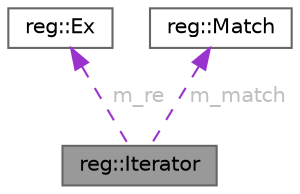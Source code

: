 digraph "reg::Iterator"
{
 // INTERACTIVE_SVG=YES
 // LATEX_PDF_SIZE
  bgcolor="transparent";
  edge [fontname=Helvetica,fontsize=10,labelfontname=Helvetica,labelfontsize=10];
  node [fontname=Helvetica,fontsize=10,shape=box,height=0.2,width=0.4];
  Node1 [label="reg::Iterator",height=0.2,width=0.4,color="gray40", fillcolor="grey60", style="filled", fontcolor="black",tooltip="Iterator class to iterator through matches."];
  Node2 -> Node1 [dir="back",color="darkorchid3",style="dashed",label=" m_re",fontcolor="grey" ];
  Node2 [label="reg::Ex",height=0.2,width=0.4,color="gray40", fillcolor="white", style="filled",URL="$d2/dd8/classreg_1_1_ex.html",tooltip="Class representing a regular expression."];
  Node3 -> Node1 [dir="back",color="darkorchid3",style="dashed",label=" m_match",fontcolor="grey" ];
  Node3 [label="reg::Match",height=0.2,width=0.4,color="gray40", fillcolor="white", style="filled",URL="$d2/ddf/classreg_1_1_match.html",tooltip="Object representing the matching results."];
}
